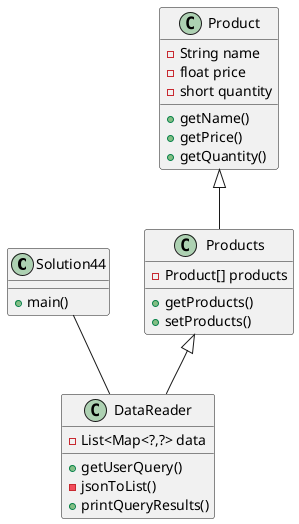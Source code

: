@startuml
'https://plantuml.com/sequence-diagram

class Solution44{
+main()
}
class DataReader{
-List<Map<?,?> data
+getUserQuery()
-jsonToList()
+printQueryResults()
}
class Products{
-Product[] products
+getProducts()
+setProducts()
}
class Product{
-String name
-float price
-short quantity
+getName()
+getPrice()
+getQuantity()
}


Solution44 -- DataReader
Product <|-- Products
Products <|-- DataReader
@enduml